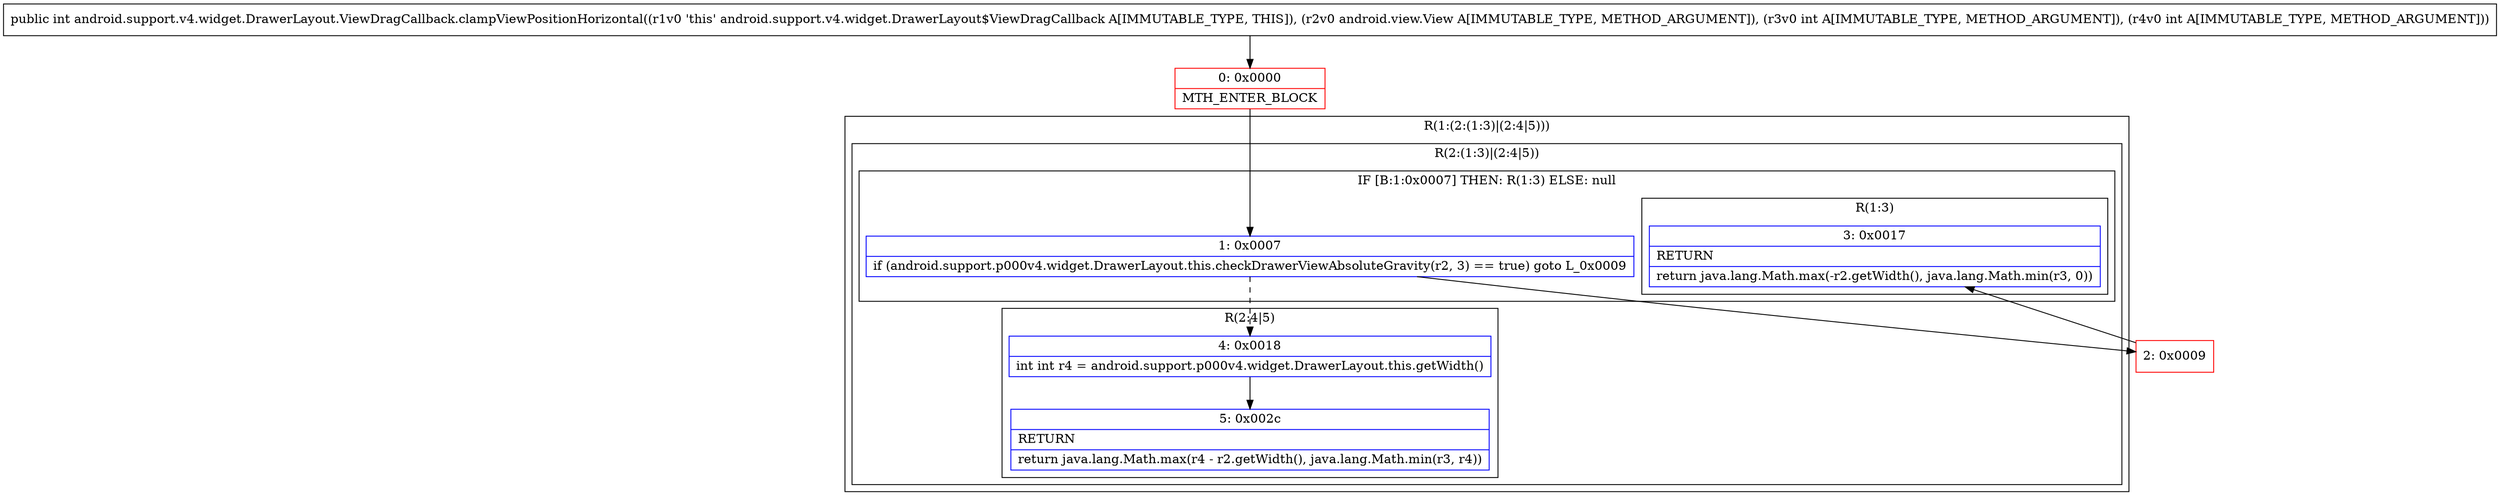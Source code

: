 digraph "CFG forandroid.support.v4.widget.DrawerLayout.ViewDragCallback.clampViewPositionHorizontal(Landroid\/view\/View;II)I" {
subgraph cluster_Region_447389537 {
label = "R(1:(2:(1:3)|(2:4|5)))";
node [shape=record,color=blue];
subgraph cluster_Region_1020217104 {
label = "R(2:(1:3)|(2:4|5))";
node [shape=record,color=blue];
subgraph cluster_IfRegion_367062481 {
label = "IF [B:1:0x0007] THEN: R(1:3) ELSE: null";
node [shape=record,color=blue];
Node_1 [shape=record,label="{1\:\ 0x0007|if (android.support.p000v4.widget.DrawerLayout.this.checkDrawerViewAbsoluteGravity(r2, 3) == true) goto L_0x0009\l}"];
subgraph cluster_Region_1025621237 {
label = "R(1:3)";
node [shape=record,color=blue];
Node_3 [shape=record,label="{3\:\ 0x0017|RETURN\l|return java.lang.Math.max(\-r2.getWidth(), java.lang.Math.min(r3, 0))\l}"];
}
}
subgraph cluster_Region_376550034 {
label = "R(2:4|5)";
node [shape=record,color=blue];
Node_4 [shape=record,label="{4\:\ 0x0018|int int r4 = android.support.p000v4.widget.DrawerLayout.this.getWidth()\l}"];
Node_5 [shape=record,label="{5\:\ 0x002c|RETURN\l|return java.lang.Math.max(r4 \- r2.getWidth(), java.lang.Math.min(r3, r4))\l}"];
}
}
}
Node_0 [shape=record,color=red,label="{0\:\ 0x0000|MTH_ENTER_BLOCK\l}"];
Node_2 [shape=record,color=red,label="{2\:\ 0x0009}"];
MethodNode[shape=record,label="{public int android.support.v4.widget.DrawerLayout.ViewDragCallback.clampViewPositionHorizontal((r1v0 'this' android.support.v4.widget.DrawerLayout$ViewDragCallback A[IMMUTABLE_TYPE, THIS]), (r2v0 android.view.View A[IMMUTABLE_TYPE, METHOD_ARGUMENT]), (r3v0 int A[IMMUTABLE_TYPE, METHOD_ARGUMENT]), (r4v0 int A[IMMUTABLE_TYPE, METHOD_ARGUMENT])) }"];
MethodNode -> Node_0;
Node_1 -> Node_2;
Node_1 -> Node_4[style=dashed];
Node_4 -> Node_5;
Node_0 -> Node_1;
Node_2 -> Node_3;
}

